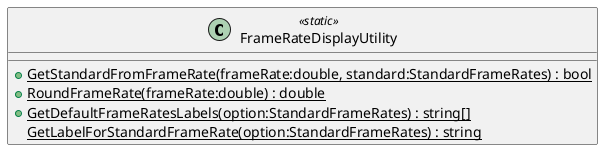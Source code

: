 @startuml
class FrameRateDisplayUtility <<static>> {
    + {static} GetStandardFromFrameRate(frameRate:double, standard:StandardFrameRates) : bool
    + {static} RoundFrameRate(frameRate:double) : double
    + {static} GetDefaultFrameRatesLabels(option:StandardFrameRates) : string[]
    {static} GetLabelForStandardFrameRate(option:StandardFrameRates) : string
}
@enduml
